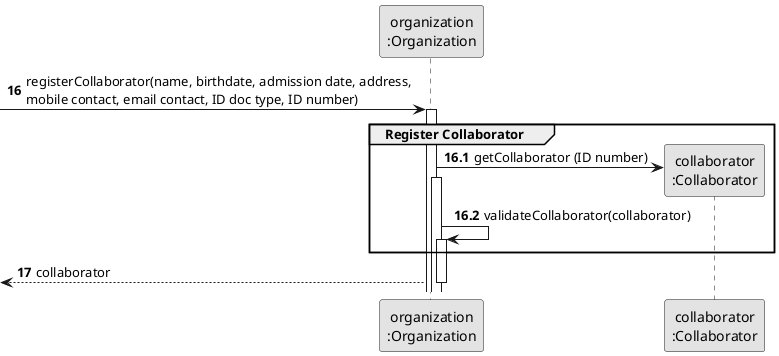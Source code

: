 @startuml
skinparam monochrome true
skinparam packageStyle rectangle
skinparam shadowing false

participant "organization\n:Organization" as ORG
participant "collaborator\n:Collaborator" as COLABORADOR

autonumber 16
-> ORG: registerCollaborator(name, birthdate, admission date, address, \nmobile contact, email contact, ID doc type, ID number)

autonumber 16.1
activate ORG
    group Register Collaborator

        ORG -> COLABORADOR**: getCollaborator (ID number)

        activate ORG
            ORG -> ORG: validateCollaborator(collaborator)
            activate ORG
    end

    autonumber 17
    <-- ORG : collaborator
deactivate ORG


@enduml